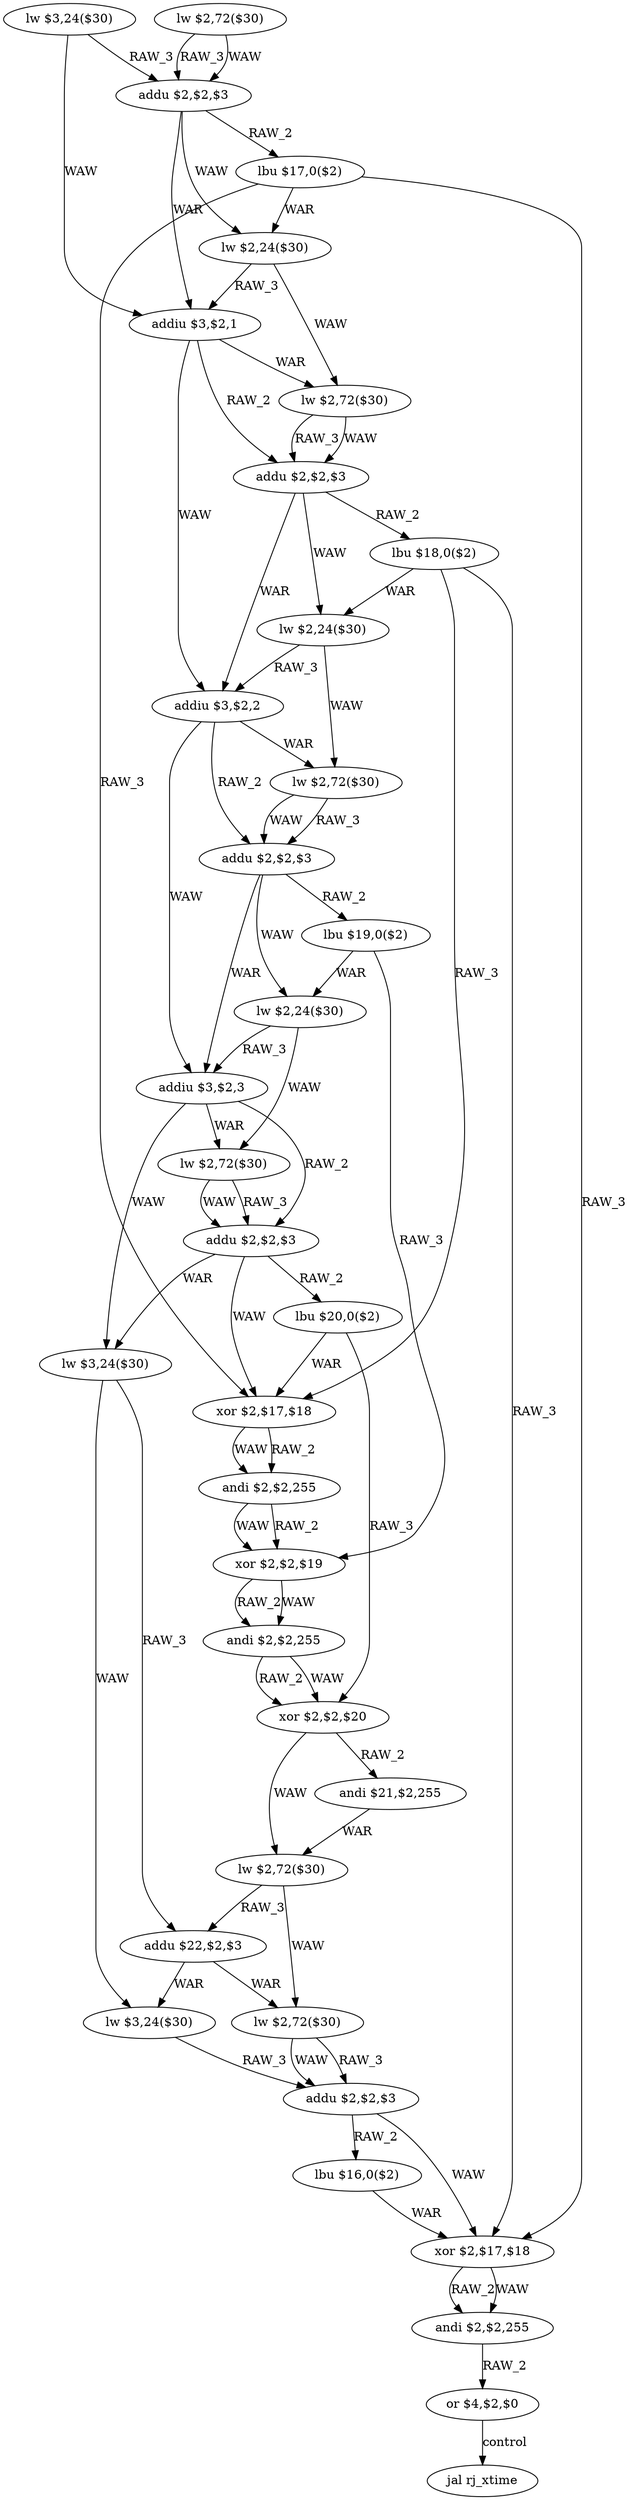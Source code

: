 digraph G1 {
node [shape = ellipse];
i0 [label = "lw $3,24($30)"] ;
i0 ->  i2 [label= "RAW_3"];
i0 ->  i5 [label= "WAW"];
i2 [label = "addu $2,$2,$3"] ;
i2 ->  i3 [label= "RAW_2"];
i2 ->  i4 [label= "WAW"];
i2 ->  i5 [label= "WAR"];
i3 [label = "lbu $17,0($2)"] ;
i3 ->  i4 [label= "WAR"];
i3 ->  i19 [label= "RAW_3"];
i3 ->  i32 [label= "RAW_3"];
i4 [label = "lw $2,24($30)"] ;
i4 ->  i5 [label= "RAW_3"];
i4 ->  i6 [label= "WAW"];
i5 [label = "addiu $3,$2,1"] ;
i5 ->  i6 [label= "WAR"];
i5 ->  i7 [label= "RAW_2"];
i5 ->  i10 [label= "WAW"];
i6 [label = "lw $2,72($30)"] ;
i6 ->  i7 [label= "RAW_3"];
i6 ->  i7 [label= "WAW"];
i7 [label = "addu $2,$2,$3"] ;
i7 ->  i8 [label= "RAW_2"];
i7 ->  i9 [label= "WAW"];
i7 ->  i10 [label= "WAR"];
i8 [label = "lbu $18,0($2)"] ;
i8 ->  i9 [label= "WAR"];
i8 ->  i19 [label= "RAW_3"];
i8 ->  i32 [label= "RAW_3"];
i9 [label = "lw $2,24($30)"] ;
i9 ->  i10 [label= "RAW_3"];
i9 ->  i11 [label= "WAW"];
i10 [label = "addiu $3,$2,2"] ;
i10 ->  i11 [label= "WAR"];
i10 ->  i12 [label= "RAW_2"];
i10 ->  i15 [label= "WAW"];
i11 [label = "lw $2,72($30)"] ;
i11 ->  i12 [label= "RAW_3"];
i11 ->  i12 [label= "WAW"];
i12 [label = "addu $2,$2,$3"] ;
i12 ->  i13 [label= "RAW_2"];
i12 ->  i14 [label= "WAW"];
i12 ->  i15 [label= "WAR"];
i13 [label = "lbu $19,0($2)"] ;
i13 ->  i14 [label= "WAR"];
i13 ->  i21 [label= "RAW_3"];
i14 [label = "lw $2,24($30)"] ;
i14 ->  i15 [label= "RAW_3"];
i14 ->  i16 [label= "WAW"];
i15 [label = "addiu $3,$2,3"] ;
i15 ->  i16 [label= "WAR"];
i15 ->  i17 [label= "RAW_2"];
i15 ->  i25 [label= "WAW"];
i16 [label = "lw $2,72($30)"] ;
i16 ->  i17 [label= "RAW_3"];
i16 ->  i17 [label= "WAW"];
i17 [label = "addu $2,$2,$3"] ;
i17 ->  i18 [label= "RAW_2"];
i17 ->  i19 [label= "WAW"];
i17 ->  i25 [label= "WAR"];
i18 [label = "lbu $20,0($2)"] ;
i18 ->  i19 [label= "WAR"];
i18 ->  i23 [label= "RAW_3"];
i19 [label = "xor $2,$17,$18"] ;
i19 ->  i20 [label= "RAW_2"];
i19 ->  i20 [label= "WAW"];
i20 [label = "andi $2,$2,255"] ;
i20 ->  i21 [label= "RAW_2"];
i20 ->  i21 [label= "WAW"];
i21 [label = "xor $2,$2,$19"] ;
i21 ->  i22 [label= "RAW_2"];
i21 ->  i22 [label= "WAW"];
i22 [label = "andi $2,$2,255"] ;
i22 ->  i23 [label= "RAW_2"];
i22 ->  i23 [label= "WAW"];
i23 [label = "xor $2,$2,$20"] ;
i23 ->  i24 [label= "RAW_2"];
i23 ->  i26 [label= "WAW"];
i24 [label = "andi $21,$2,255"] ;
i24 ->  i26 [label= "WAR"];
i26 [label = "lw $2,72($30)"] ;
i26 ->  i27 [label= "RAW_3"];
i26 ->  i29 [label= "WAW"];
i27 [label = "addu $22,$2,$3"] ;
i27 ->  i28 [label= "WAR"];
i27 ->  i29 [label= "WAR"];
i28 [label = "lw $3,24($30)"] ;
i28 ->  i30 [label= "RAW_3"];
i30 [label = "addu $2,$2,$3"] ;
i30 ->  i31 [label= "RAW_2"];
i30 ->  i32 [label= "WAW"];
i31 [label = "lbu $16,0($2)"] ;
i31 ->  i32 [label= "WAR"];
i32 [label = "xor $2,$17,$18"] ;
i32 ->  i33 [label= "RAW_2"];
i32 ->  i33 [label= "WAW"];
i33 [label = "andi $2,$2,255"] ;
i33 ->  i34 [label= "RAW_2"];
i34 [label = "or $4,$2,$0"] ;
i34 ->  i35 [label= "control"];
i35 [label = "jal rj_xtime"] ;
i29 [label = "lw $2,72($30)"] ;
i29 ->  i30 [label= "RAW_3"];
i29 ->  i30 [label= "WAW"];
i25 [label = "lw $3,24($30)"] ;
i25 ->  i27 [label= "RAW_3"];
i25 ->  i28 [label= "WAW"];
i1 [label = "lw $2,72($30)"] ;
i1 ->  i2 [label= "RAW_3"];
i1 ->  i2 [label= "WAW"];
}

